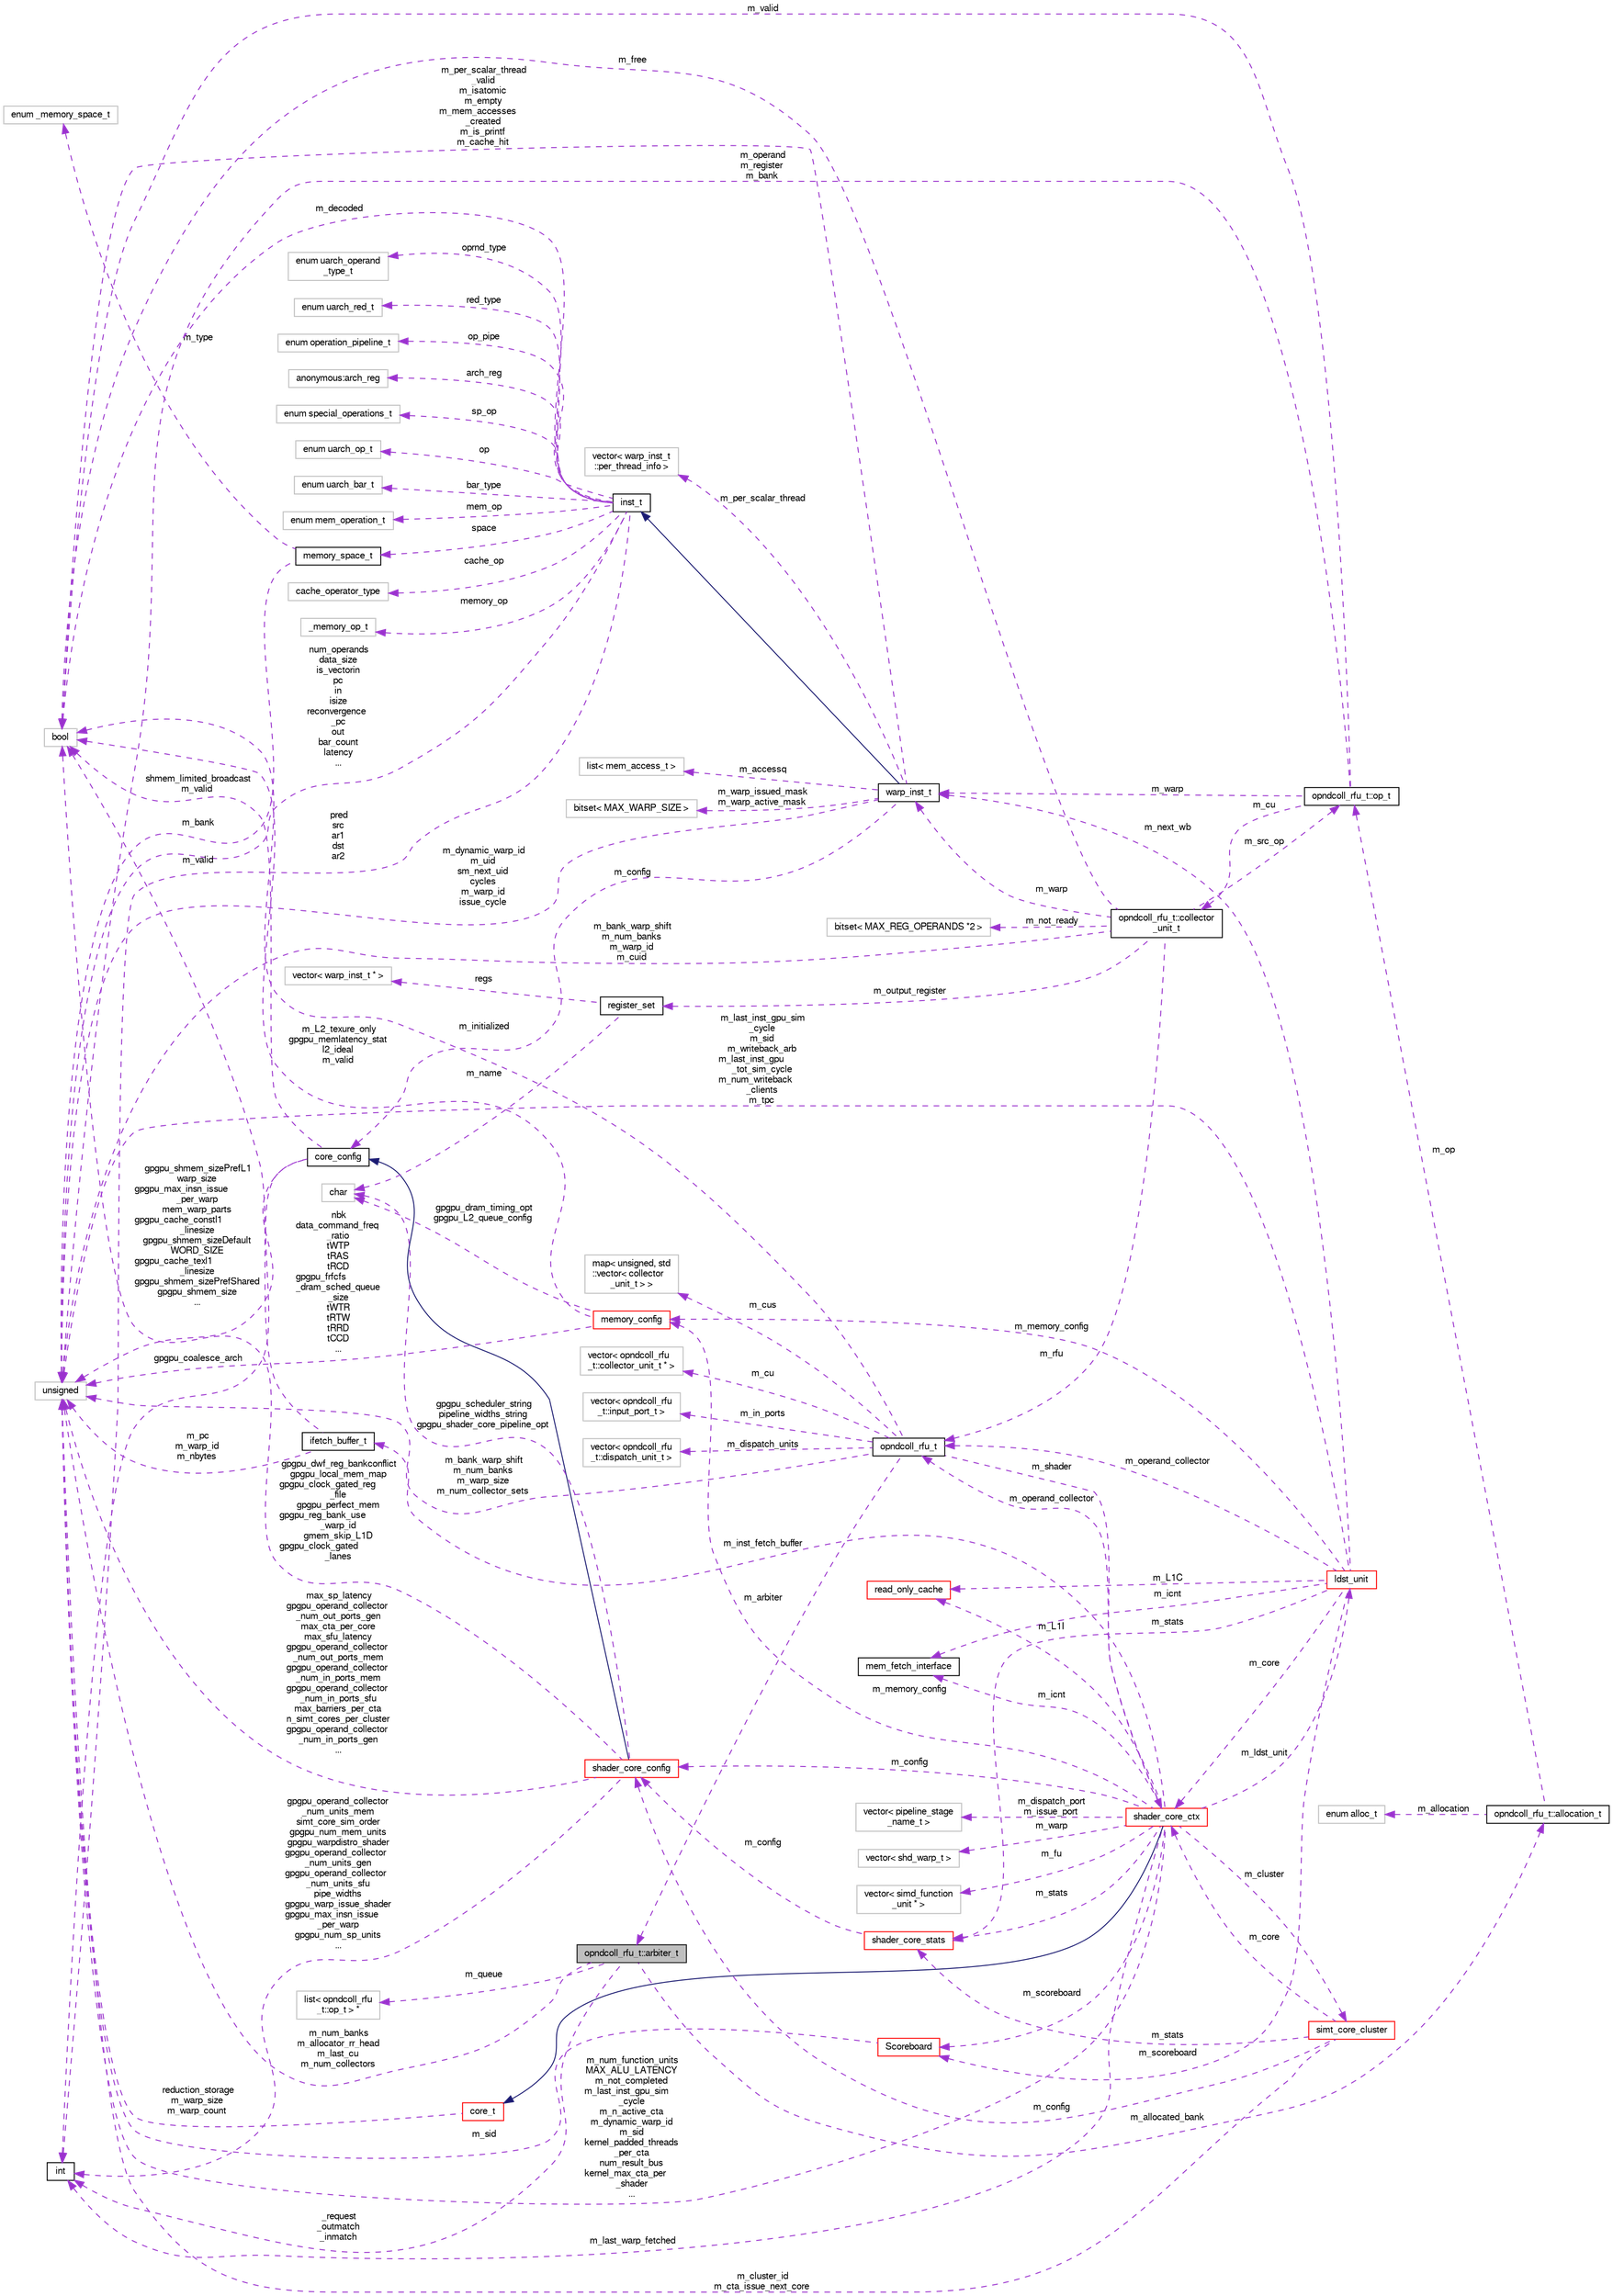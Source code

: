 digraph "opndcoll_rfu_t::arbiter_t"
{
  bgcolor="transparent";
  edge [fontname="FreeSans",fontsize="10",labelfontname="FreeSans",labelfontsize="10"];
  node [fontname="FreeSans",fontsize="10",shape=record];
  rankdir="LR";
  Node1 [label="opndcoll_rfu_t::arbiter_t",height=0.2,width=0.4,color="black", fillcolor="grey75", style="filled", fontcolor="black"];
  Node2 -> Node1 [dir="back",color="darkorchid3",fontsize="10",style="dashed",label=" m_queue" ,fontname="FreeSans"];
  Node2 [label="list\< opndcoll_rfu\l_t::op_t \> *",height=0.2,width=0.4,color="grey75"];
  Node3 -> Node1 [dir="back",color="darkorchid3",fontsize="10",style="dashed",label=" _request\n_outmatch\n_inmatch" ,fontname="FreeSans"];
  Node3 [label="int",height=0.2,width=0.4,color="black",URL="$classint.html"];
  Node4 -> Node1 [dir="back",color="darkorchid3",fontsize="10",style="dashed",label=" m_allocated_bank" ,fontname="FreeSans"];
  Node4 [label="opndcoll_rfu_t::allocation_t",height=0.2,width=0.4,color="black",URL="$classopndcoll__rfu__t_1_1allocation__t.html"];
  Node5 -> Node4 [dir="back",color="darkorchid3",fontsize="10",style="dashed",label=" m_op" ,fontname="FreeSans"];
  Node5 [label="opndcoll_rfu_t::op_t",height=0.2,width=0.4,color="black",URL="$classopndcoll__rfu__t_1_1op__t.html"];
  Node6 -> Node5 [dir="back",color="darkorchid3",fontsize="10",style="dashed",label=" m_warp" ,fontname="FreeSans"];
  Node6 [label="warp_inst_t",height=0.2,width=0.4,color="black",URL="$classwarp__inst__t.html"];
  Node7 -> Node6 [dir="back",color="midnightblue",fontsize="10",style="solid",fontname="FreeSans"];
  Node7 [label="inst_t",height=0.2,width=0.4,color="black",URL="$classinst__t.html"];
  Node8 -> Node7 [dir="back",color="darkorchid3",fontsize="10",style="dashed",label=" arch_reg" ,fontname="FreeSans"];
  Node8 [label="anonymous:arch_reg",height=0.2,width=0.4,color="grey75"];
  Node9 -> Node7 [dir="back",color="darkorchid3",fontsize="10",style="dashed",label=" sp_op" ,fontname="FreeSans"];
  Node9 [label="enum special_operations_t",height=0.2,width=0.4,color="grey75"];
  Node10 -> Node7 [dir="back",color="darkorchid3",fontsize="10",style="dashed",label=" op" ,fontname="FreeSans"];
  Node10 [label="enum uarch_op_t",height=0.2,width=0.4,color="grey75"];
  Node11 -> Node7 [dir="back",color="darkorchid3",fontsize="10",style="dashed",label=" bar_type" ,fontname="FreeSans"];
  Node11 [label="enum uarch_bar_t",height=0.2,width=0.4,color="grey75"];
  Node12 -> Node7 [dir="back",color="darkorchid3",fontsize="10",style="dashed",label=" mem_op" ,fontname="FreeSans"];
  Node12 [label="enum mem_operation_t",height=0.2,width=0.4,color="grey75"];
  Node13 -> Node7 [dir="back",color="darkorchid3",fontsize="10",style="dashed",label=" cache_op" ,fontname="FreeSans"];
  Node13 [label="cache_operator_type",height=0.2,width=0.4,color="grey75"];
  Node14 -> Node7 [dir="back",color="darkorchid3",fontsize="10",style="dashed",label=" space" ,fontname="FreeSans"];
  Node14 [label="memory_space_t",height=0.2,width=0.4,color="black",URL="$classmemory__space__t.html"];
  Node15 -> Node14 [dir="back",color="darkorchid3",fontsize="10",style="dashed",label=" m_type" ,fontname="FreeSans"];
  Node15 [label="enum _memory_space_t",height=0.2,width=0.4,color="grey75"];
  Node16 -> Node14 [dir="back",color="darkorchid3",fontsize="10",style="dashed",label=" m_bank" ,fontname="FreeSans"];
  Node16 [label="unsigned",height=0.2,width=0.4,color="grey75"];
  Node3 -> Node7 [dir="back",color="darkorchid3",fontsize="10",style="dashed",label=" pred\nsrc\nar1\ndst\nar2" ,fontname="FreeSans"];
  Node17 -> Node7 [dir="back",color="darkorchid3",fontsize="10",style="dashed",label=" memory_op" ,fontname="FreeSans"];
  Node17 [label="_memory_op_t",height=0.2,width=0.4,color="grey75"];
  Node18 -> Node7 [dir="back",color="darkorchid3",fontsize="10",style="dashed",label=" m_decoded" ,fontname="FreeSans"];
  Node18 [label="bool",height=0.2,width=0.4,color="grey75"];
  Node19 -> Node7 [dir="back",color="darkorchid3",fontsize="10",style="dashed",label=" oprnd_type" ,fontname="FreeSans"];
  Node19 [label="enum uarch_operand\l_type_t",height=0.2,width=0.4,color="grey75"];
  Node20 -> Node7 [dir="back",color="darkorchid3",fontsize="10",style="dashed",label=" red_type" ,fontname="FreeSans"];
  Node20 [label="enum uarch_red_t",height=0.2,width=0.4,color="grey75"];
  Node16 -> Node7 [dir="back",color="darkorchid3",fontsize="10",style="dashed",label=" num_operands\ndata_size\nis_vectorin\npc\nin\nisize\nreconvergence\l_pc\nout\nbar_count\nlatency\n..." ,fontname="FreeSans"];
  Node21 -> Node7 [dir="back",color="darkorchid3",fontsize="10",style="dashed",label=" op_pipe" ,fontname="FreeSans"];
  Node21 [label="enum operation_pipeline_t",height=0.2,width=0.4,color="grey75"];
  Node22 -> Node6 [dir="back",color="darkorchid3",fontsize="10",style="dashed",label=" m_warp_issued_mask\nm_warp_active_mask" ,fontname="FreeSans"];
  Node22 [label="bitset\< MAX_WARP_SIZE \>",height=0.2,width=0.4,color="grey75"];
  Node23 -> Node6 [dir="back",color="darkorchid3",fontsize="10",style="dashed",label=" m_per_scalar_thread" ,fontname="FreeSans"];
  Node23 [label="vector\< warp_inst_t\l::per_thread_info \>",height=0.2,width=0.4,color="grey75"];
  Node24 -> Node6 [dir="back",color="darkorchid3",fontsize="10",style="dashed",label=" m_accessq" ,fontname="FreeSans"];
  Node24 [label="list\< mem_access_t \>",height=0.2,width=0.4,color="grey75"];
  Node25 -> Node6 [dir="back",color="darkorchid3",fontsize="10",style="dashed",label=" m_config" ,fontname="FreeSans"];
  Node25 [label="core_config",height=0.2,width=0.4,color="black",URL="$structcore__config.html"];
  Node3 -> Node25 [dir="back",color="darkorchid3",fontsize="10",style="dashed",label=" gpgpu_coalesce_arch" ,fontname="FreeSans"];
  Node18 -> Node25 [dir="back",color="darkorchid3",fontsize="10",style="dashed",label=" shmem_limited_broadcast\nm_valid" ,fontname="FreeSans"];
  Node16 -> Node25 [dir="back",color="darkorchid3",fontsize="10",style="dashed",label=" gpgpu_shmem_sizePrefL1\nwarp_size\ngpgpu_max_insn_issue\l_per_warp\nmem_warp_parts\ngpgpu_cache_constl1\l_linesize\ngpgpu_shmem_sizeDefault\nWORD_SIZE\ngpgpu_cache_texl1\l_linesize\ngpgpu_shmem_sizePrefShared\ngpgpu_shmem_size\n..." ,fontname="FreeSans"];
  Node18 -> Node6 [dir="back",color="darkorchid3",fontsize="10",style="dashed",label=" m_per_scalar_thread\l_valid\nm_isatomic\nm_empty\nm_mem_accesses\l_created\nm_is_printf\nm_cache_hit" ,fontname="FreeSans"];
  Node16 -> Node6 [dir="back",color="darkorchid3",fontsize="10",style="dashed",label=" m_dynamic_warp_id\nm_uid\nsm_next_uid\ncycles\nm_warp_id\nissue_cycle" ,fontname="FreeSans"];
  Node26 -> Node5 [dir="back",color="darkorchid3",fontsize="10",style="dashed",label=" m_cu" ,fontname="FreeSans"];
  Node26 [label="opndcoll_rfu_t::collector\l_unit_t",height=0.2,width=0.4,color="black",URL="$classopndcoll__rfu__t_1_1collector__unit__t.html"];
  Node5 -> Node26 [dir="back",color="darkorchid3",fontsize="10",style="dashed",label=" m_src_op" ,fontname="FreeSans"];
  Node27 -> Node26 [dir="back",color="darkorchid3",fontsize="10",style="dashed",label=" m_output_register" ,fontname="FreeSans"];
  Node27 [label="register_set",height=0.2,width=0.4,color="black",URL="$classregister__set.html"];
  Node28 -> Node27 [dir="back",color="darkorchid3",fontsize="10",style="dashed",label=" m_name" ,fontname="FreeSans"];
  Node28 [label="char",height=0.2,width=0.4,color="grey75"];
  Node29 -> Node27 [dir="back",color="darkorchid3",fontsize="10",style="dashed",label=" regs" ,fontname="FreeSans"];
  Node29 [label="vector\< warp_inst_t * \>",height=0.2,width=0.4,color="grey75"];
  Node6 -> Node26 [dir="back",color="darkorchid3",fontsize="10",style="dashed",label=" m_warp" ,fontname="FreeSans"];
  Node18 -> Node26 [dir="back",color="darkorchid3",fontsize="10",style="dashed",label=" m_free" ,fontname="FreeSans"];
  Node30 -> Node26 [dir="back",color="darkorchid3",fontsize="10",style="dashed",label=" m_rfu" ,fontname="FreeSans"];
  Node30 [label="opndcoll_rfu_t",height=0.2,width=0.4,color="black",URL="$classopndcoll__rfu__t.html"];
  Node31 -> Node30 [dir="back",color="darkorchid3",fontsize="10",style="dashed",label=" m_in_ports" ,fontname="FreeSans"];
  Node31 [label="vector\< opndcoll_rfu\l_t::input_port_t \>",height=0.2,width=0.4,color="grey75"];
  Node32 -> Node30 [dir="back",color="darkorchid3",fontsize="10",style="dashed",label=" m_dispatch_units" ,fontname="FreeSans"];
  Node32 [label="vector\< opndcoll_rfu\l_t::dispatch_unit_t \>",height=0.2,width=0.4,color="grey75"];
  Node33 -> Node30 [dir="back",color="darkorchid3",fontsize="10",style="dashed",label=" m_cus" ,fontname="FreeSans"];
  Node33 [label="map\< unsigned, std\l::vector\< collector\l_unit_t \> \>",height=0.2,width=0.4,color="grey75"];
  Node18 -> Node30 [dir="back",color="darkorchid3",fontsize="10",style="dashed",label=" m_initialized" ,fontname="FreeSans"];
  Node34 -> Node30 [dir="back",color="darkorchid3",fontsize="10",style="dashed",label=" m_shader" ,fontname="FreeSans"];
  Node34 [label="shader_core_ctx",height=0.2,width=0.4,color="red",URL="$classshader__core__ctx.html"];
  Node35 -> Node34 [dir="back",color="midnightblue",fontsize="10",style="solid",fontname="FreeSans"];
  Node35 [label="core_t",height=0.2,width=0.4,color="red",URL="$classcore__t.html"];
  Node16 -> Node35 [dir="back",color="darkorchid3",fontsize="10",style="dashed",label=" reduction_storage\nm_warp_size\nm_warp_count" ,fontname="FreeSans"];
  Node63 -> Node34 [dir="back",color="darkorchid3",fontsize="10",style="dashed",label=" m_cluster" ,fontname="FreeSans"];
  Node63 [label="simt_core_cluster",height=0.2,width=0.4,color="red",URL="$classsimt__core__cluster.html"];
  Node48 -> Node63 [dir="back",color="darkorchid3",fontsize="10",style="dashed",label=" m_config" ,fontname="FreeSans"];
  Node48 [label="shader_core_config",height=0.2,width=0.4,color="red",URL="$structshader__core__config.html"];
  Node25 -> Node48 [dir="back",color="midnightblue",fontsize="10",style="solid",fontname="FreeSans"];
  Node28 -> Node48 [dir="back",color="darkorchid3",fontsize="10",style="dashed",label=" gpgpu_scheduler_string\npipeline_widths_string\ngpgpu_shader_core_pipeline_opt" ,fontname="FreeSans"];
  Node3 -> Node48 [dir="back",color="darkorchid3",fontsize="10",style="dashed",label=" gpgpu_operand_collector\l_num_units_mem\nsimt_core_sim_order\ngpgpu_num_mem_units\ngpgpu_warpdistro_shader\ngpgpu_operand_collector\l_num_units_gen\ngpgpu_operand_collector\l_num_units_sfu\npipe_widths\ngpgpu_warp_issue_shader\ngpgpu_max_insn_issue\l_per_warp\ngpgpu_num_sp_units\n..." ,fontname="FreeSans"];
  Node18 -> Node48 [dir="back",color="darkorchid3",fontsize="10",style="dashed",label=" gpgpu_dwf_reg_bankconflict\ngpgpu_local_mem_map\ngpgpu_clock_gated_reg\l_file\ngpgpu_perfect_mem\ngpgpu_reg_bank_use\l_warp_id\ngmem_skip_L1D\ngpgpu_clock_gated\l_lanes" ,fontname="FreeSans"];
  Node16 -> Node48 [dir="back",color="darkorchid3",fontsize="10",style="dashed",label=" max_sp_latency\ngpgpu_operand_collector\l_num_out_ports_gen\nmax_cta_per_core\nmax_sfu_latency\ngpgpu_operand_collector\l_num_out_ports_mem\ngpgpu_operand_collector\l_num_in_ports_mem\ngpgpu_operand_collector\l_num_in_ports_sfu\nmax_barriers_per_cta\nn_simt_cores_per_cluster\ngpgpu_operand_collector\l_num_in_ports_gen\n..." ,fontname="FreeSans"];
  Node64 -> Node63 [dir="back",color="darkorchid3",fontsize="10",style="dashed",label=" m_stats" ,fontname="FreeSans"];
  Node64 [label="shader_core_stats",height=0.2,width=0.4,color="red",URL="$classshader__core__stats.html"];
  Node48 -> Node64 [dir="back",color="darkorchid3",fontsize="10",style="dashed",label=" m_config" ,fontname="FreeSans"];
  Node34 -> Node63 [dir="back",color="darkorchid3",fontsize="10",style="dashed",label=" m_core" ,fontname="FreeSans"];
  Node16 -> Node63 [dir="back",color="darkorchid3",fontsize="10",style="dashed",label=" m_cluster_id\nm_cta_issue_next_core" ,fontname="FreeSans"];
  Node48 -> Node34 [dir="back",color="darkorchid3",fontsize="10",style="dashed",label=" m_config" ,fontname="FreeSans"];
  Node251 -> Node34 [dir="back",color="darkorchid3",fontsize="10",style="dashed",label=" m_inst_fetch_buffer" ,fontname="FreeSans"];
  Node251 [label="ifetch_buffer_t",height=0.2,width=0.4,color="black",URL="$structifetch__buffer__t.html"];
  Node18 -> Node251 [dir="back",color="darkorchid3",fontsize="10",style="dashed",label=" m_valid" ,fontname="FreeSans"];
  Node16 -> Node251 [dir="back",color="darkorchid3",fontsize="10",style="dashed",label=" m_pc\nm_warp_id\nm_nbytes" ,fontname="FreeSans"];
  Node252 -> Node34 [dir="back",color="darkorchid3",fontsize="10",style="dashed",label=" m_warp" ,fontname="FreeSans"];
  Node252 [label="vector\< shd_warp_t \>",height=0.2,width=0.4,color="grey75"];
  Node113 -> Node34 [dir="back",color="darkorchid3",fontsize="10",style="dashed",label=" m_icnt" ,fontname="FreeSans"];
  Node113 [label="mem_fetch_interface",height=0.2,width=0.4,color="black",URL="$classmem__fetch__interface.html"];
  Node64 -> Node34 [dir="back",color="darkorchid3",fontsize="10",style="dashed",label=" m_stats" ,fontname="FreeSans"];
  Node75 -> Node34 [dir="back",color="darkorchid3",fontsize="10",style="dashed",label=" m_memory_config" ,fontname="FreeSans"];
  Node75 [label="memory_config",height=0.2,width=0.4,color="red",URL="$structmemory__config.html"];
  Node28 -> Node75 [dir="back",color="darkorchid3",fontsize="10",style="dashed",label=" gpgpu_dram_timing_opt\ngpgpu_L2_queue_config" ,fontname="FreeSans"];
  Node18 -> Node75 [dir="back",color="darkorchid3",fontsize="10",style="dashed",label=" m_L2_texure_only\ngpgpu_memlatency_stat\nl2_ideal\nm_valid" ,fontname="FreeSans"];
  Node16 -> Node75 [dir="back",color="darkorchid3",fontsize="10",style="dashed",label=" nbk\ndata_command_freq\l_ratio\ntWTP\ntRAS\ntRCD\ngpgpu_frfcfs\l_dram_sched_queue\l_size\ntWTR\ntRTW\ntRRD\ntCCD\n..." ,fontname="FreeSans"];
  Node253 -> Node34 [dir="back",color="darkorchid3",fontsize="10",style="dashed",label=" m_scoreboard" ,fontname="FreeSans"];
  Node253 [label="Scoreboard",height=0.2,width=0.4,color="red",URL="$classScoreboard.html"];
  Node16 -> Node253 [dir="back",color="darkorchid3",fontsize="10",style="dashed",label=" m_sid" ,fontname="FreeSans"];
  Node255 -> Node34 [dir="back",color="darkorchid3",fontsize="10",style="dashed",label=" m_fu" ,fontname="FreeSans"];
  Node255 [label="vector\< simd_function\l_unit * \>",height=0.2,width=0.4,color="grey75"];
  Node256 -> Node34 [dir="back",color="darkorchid3",fontsize="10",style="dashed",label=" m_dispatch_port\nm_issue_port" ,fontname="FreeSans"];
  Node256 [label="vector\< pipeline_stage\l_name_t \>",height=0.2,width=0.4,color="grey75"];
  Node3 -> Node34 [dir="back",color="darkorchid3",fontsize="10",style="dashed",label=" m_last_warp_fetched" ,fontname="FreeSans"];
  Node257 -> Node34 [dir="back",color="darkorchid3",fontsize="10",style="dashed",label=" m_L1I" ,fontname="FreeSans"];
  Node257 [label="read_only_cache",height=0.2,width=0.4,color="red",URL="$classread__only__cache.html",tooltip="Read only cache. "];
  Node258 -> Node34 [dir="back",color="darkorchid3",fontsize="10",style="dashed",label=" m_ldst_unit" ,fontname="FreeSans"];
  Node258 [label="ldst_unit",height=0.2,width=0.4,color="red",URL="$classldst__unit.html"];
  Node64 -> Node258 [dir="back",color="darkorchid3",fontsize="10",style="dashed",label=" m_stats" ,fontname="FreeSans"];
  Node6 -> Node258 [dir="back",color="darkorchid3",fontsize="10",style="dashed",label=" m_next_wb" ,fontname="FreeSans"];
  Node113 -> Node258 [dir="back",color="darkorchid3",fontsize="10",style="dashed",label=" m_icnt" ,fontname="FreeSans"];
  Node75 -> Node258 [dir="back",color="darkorchid3",fontsize="10",style="dashed",label=" m_memory_config" ,fontname="FreeSans"];
  Node253 -> Node258 [dir="back",color="darkorchid3",fontsize="10",style="dashed",label=" m_scoreboard" ,fontname="FreeSans"];
  Node257 -> Node258 [dir="back",color="darkorchid3",fontsize="10",style="dashed",label=" m_L1C" ,fontname="FreeSans"];
  Node30 -> Node258 [dir="back",color="darkorchid3",fontsize="10",style="dashed",label=" m_operand_collector" ,fontname="FreeSans"];
  Node34 -> Node258 [dir="back",color="darkorchid3",fontsize="10",style="dashed",label=" m_core" ,fontname="FreeSans"];
  Node16 -> Node258 [dir="back",color="darkorchid3",fontsize="10",style="dashed",label=" m_last_inst_gpu_sim\l_cycle\nm_sid\nm_writeback_arb\nm_last_inst_gpu\l_tot_sim_cycle\nm_num_writeback\l_clients\nm_tpc" ,fontname="FreeSans"];
  Node30 -> Node34 [dir="back",color="darkorchid3",fontsize="10",style="dashed",label=" m_operand_collector" ,fontname="FreeSans"];
  Node16 -> Node34 [dir="back",color="darkorchid3",fontsize="10",style="dashed",label=" m_num_function_units\nMAX_ALU_LATENCY\nm_not_completed\nm_last_inst_gpu_sim\l_cycle\nm_n_active_cta\nm_dynamic_warp_id\nm_sid\nkernel_padded_threads\l_per_cta\nnum_result_bus\nkernel_max_cta_per\l_shader\n..." ,fontname="FreeSans"];
  Node16 -> Node30 [dir="back",color="darkorchid3",fontsize="10",style="dashed",label=" m_bank_warp_shift\nm_num_banks\nm_warp_size\nm_num_collector_sets" ,fontname="FreeSans"];
  Node1 -> Node30 [dir="back",color="darkorchid3",fontsize="10",style="dashed",label=" m_arbiter" ,fontname="FreeSans"];
  Node281 -> Node30 [dir="back",color="darkorchid3",fontsize="10",style="dashed",label=" m_cu" ,fontname="FreeSans"];
  Node281 [label="vector\< opndcoll_rfu\l_t::collector_unit_t * \>",height=0.2,width=0.4,color="grey75"];
  Node282 -> Node26 [dir="back",color="darkorchid3",fontsize="10",style="dashed",label=" m_not_ready" ,fontname="FreeSans"];
  Node282 [label="bitset\< MAX_REG_OPERANDS *2 \>",height=0.2,width=0.4,color="grey75"];
  Node16 -> Node26 [dir="back",color="darkorchid3",fontsize="10",style="dashed",label=" m_bank_warp_shift\nm_num_banks\nm_warp_id\nm_cuid" ,fontname="FreeSans"];
  Node18 -> Node5 [dir="back",color="darkorchid3",fontsize="10",style="dashed",label=" m_valid" ,fontname="FreeSans"];
  Node16 -> Node5 [dir="back",color="darkorchid3",fontsize="10",style="dashed",label=" m_operand\nm_register\nm_bank" ,fontname="FreeSans"];
  Node283 -> Node4 [dir="back",color="darkorchid3",fontsize="10",style="dashed",label=" m_allocation" ,fontname="FreeSans"];
  Node283 [label="enum alloc_t",height=0.2,width=0.4,color="grey75"];
  Node16 -> Node1 [dir="back",color="darkorchid3",fontsize="10",style="dashed",label=" m_num_banks\nm_allocator_rr_head\nm_last_cu\nm_num_collectors" ,fontname="FreeSans"];
}
